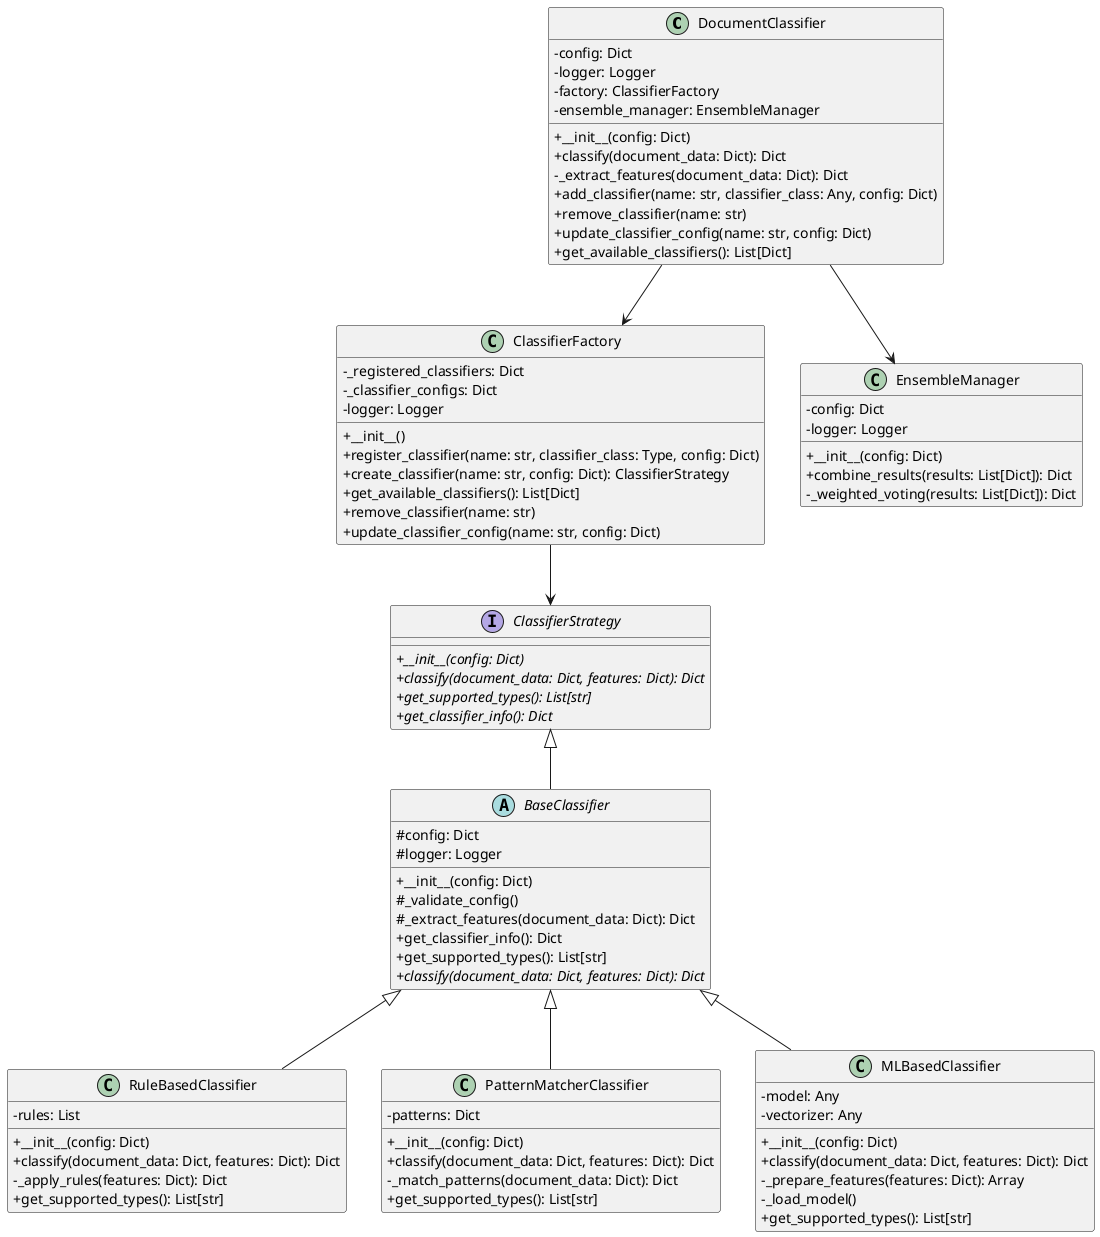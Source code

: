 ' Configure PlantUML server
!define PLANTUML_SERVER_URL https://www.plantuml.com/plantuml

@startuml DocumentClassifier_ClassDiagram
skinparam classAttributeIconSize 0

class DocumentClassifier {
  -config: Dict
  -logger: Logger
  -factory: ClassifierFactory
  -ensemble_manager: EnsembleManager
  +__init__(config: Dict)
  +classify(document_data: Dict): Dict
  -_extract_features(document_data: Dict): Dict
  +add_classifier(name: str, classifier_class: Any, config: Dict)
  +remove_classifier(name: str)
  +update_classifier_config(name: str, config: Dict)
  +get_available_classifiers(): List[Dict]
}

class ClassifierFactory {
  -_registered_classifiers: Dict
  -_classifier_configs: Dict
  -logger: Logger
  +__init__()
  +register_classifier(name: str, classifier_class: Type, config: Dict)
  +create_classifier(name: str, config: Dict): ClassifierStrategy
  +get_available_classifiers(): List[Dict]
  +remove_classifier(name: str)
  +update_classifier_config(name: str, config: Dict)
}

interface ClassifierStrategy {
  {abstract} +__init__(config: Dict)
  {abstract} +classify(document_data: Dict, features: Dict): Dict
  {abstract} +get_supported_types(): List[str]
  {abstract} +get_classifier_info(): Dict
}

abstract BaseClassifier {
  #config: Dict
  #logger: Logger
  +__init__(config: Dict)
  #_validate_config()
  #_extract_features(document_data: Dict): Dict
  +get_classifier_info(): Dict
  +get_supported_types(): List[str]
  {abstract} +classify(document_data: Dict, features: Dict): Dict
}

class RuleBasedClassifier {
  -rules: List
  +__init__(config: Dict)
  +classify(document_data: Dict, features: Dict): Dict
  -_apply_rules(features: Dict): Dict
  +get_supported_types(): List[str]
}

class PatternMatcherClassifier {
  -patterns: Dict
  +__init__(config: Dict)
  +classify(document_data: Dict, features: Dict): Dict
  -_match_patterns(document_data: Dict): Dict
  +get_supported_types(): List[str]
}

class MLBasedClassifier {
  -model: Any
  -vectorizer: Any
  +__init__(config: Dict)
  +classify(document_data: Dict, features: Dict): Dict
  -_prepare_features(features: Dict): Array
  -_load_model()
  +get_supported_types(): List[str]
}

class EnsembleManager {
  -config: Dict
  -logger: Logger
  +__init__(config: Dict)
  +combine_results(results: List[Dict]): Dict
  -_weighted_voting(results: List[Dict]): Dict
}

DocumentClassifier --> ClassifierFactory
DocumentClassifier --> EnsembleManager
ClassifierFactory --> ClassifierStrategy

ClassifierStrategy <|-- BaseClassifier
BaseClassifier <|-- RuleBasedClassifier
BaseClassifier <|-- PatternMatcherClassifier
BaseClassifier <|-- MLBasedClassifier

@enduml